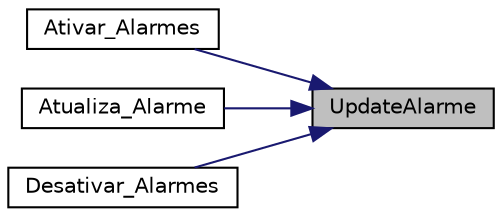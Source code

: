 digraph "UpdateAlarme"
{
 // LATEX_PDF_SIZE
  edge [fontname="Helvetica",fontsize="10",labelfontname="Helvetica",labelfontsize="10"];
  node [fontname="Helvetica",fontsize="10",shape=record];
  rankdir="RL";
  Node1 [label="UpdateAlarme",height=0.2,width=0.4,color="black", fillcolor="grey75", style="filled", fontcolor="black",tooltip=" "];
  Node1 -> Node2 [dir="back",color="midnightblue",fontsize="10",style="solid"];
  Node2 [label="Ativar_Alarmes",height=0.2,width=0.4,color="black", fillcolor="white", style="filled",URL="$_interface_8h.html#a2f6f0cff496d5de99728095bcb99fecf",tooltip=" "];
  Node1 -> Node3 [dir="back",color="midnightblue",fontsize="10",style="solid"];
  Node3 [label="Atualiza_Alarme",height=0.2,width=0.4,color="black", fillcolor="white", style="filled",URL="$_interface_8h.html#ae3e37e58cf3e6e35070f661231d743e2",tooltip=" "];
  Node1 -> Node4 [dir="back",color="midnightblue",fontsize="10",style="solid"];
  Node4 [label="Desativar_Alarmes",height=0.2,width=0.4,color="black", fillcolor="white", style="filled",URL="$_interface_8h.html#aada3e1b361195dfccd11556ab395e5c7",tooltip=" "];
}

